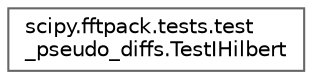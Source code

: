 digraph "Graphical Class Hierarchy"
{
 // LATEX_PDF_SIZE
  bgcolor="transparent";
  edge [fontname=Helvetica,fontsize=10,labelfontname=Helvetica,labelfontsize=10];
  node [fontname=Helvetica,fontsize=10,shape=box,height=0.2,width=0.4];
  rankdir="LR";
  Node0 [id="Node000000",label="scipy.fftpack.tests.test\l_pseudo_diffs.TestIHilbert",height=0.2,width=0.4,color="grey40", fillcolor="white", style="filled",URL="$d8/ddb/classscipy_1_1fftpack_1_1tests_1_1test__pseudo__diffs_1_1TestIHilbert.html",tooltip=" "];
}
